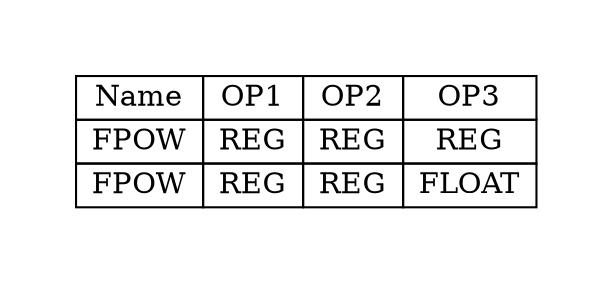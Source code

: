 digraph{
graph [pad="0.5", nodesep="0.5", ranksep="2" ]
node [shape=plain]
Foo [label=<
<table border="0" cellborder="1" cellspacing="0">
<tr><td> Name </td> <td> OP1 </td><td> OP2 </td><td> OP3 </td> </tr>
<tr><td> FPOW </td><td> REG </td><td> REG </td><td> REG </td> </tr>
<tr><td> FPOW </td><td> REG </td><td> REG </td><td> FLOAT </td> </tr>
</table>>];
}
